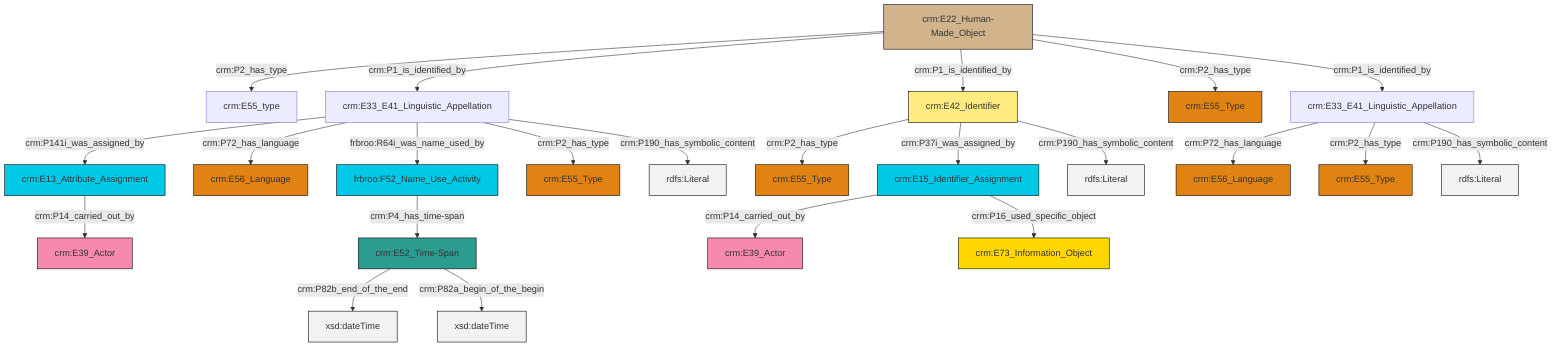 graph TD
classDef Literal fill:#f2f2f2,stroke:#000000;
classDef CRM_Entity fill:#FFFFFF,stroke:#000000;
classDef Temporal_Entity fill:#00C9E6, stroke:#000000;
classDef Type fill:#E18312, stroke:#000000;
classDef Time-Span fill:#2C9C91, stroke:#000000;
classDef Appellation fill:#FFEB7F, stroke:#000000;
classDef Place fill:#008836, stroke:#000000;
classDef Persistent_Item fill:#B266B2, stroke:#000000;
classDef Conceptual_Object fill:#FFD700, stroke:#000000;
classDef Physical_Thing fill:#D2B48C, stroke:#000000;
classDef Actor fill:#f58aad, stroke:#000000;
classDef PC_Classes fill:#4ce600, stroke:#000000;
classDef Multi fill:#cccccc,stroke:#000000;

8["crm:E42_Identifier"]:::Appellation -->|crm:P2_has_type| 9["crm:E55_Type"]:::Type
8["crm:E42_Identifier"]:::Appellation -->|crm:P37i_was_assigned_by| 12["crm:E15_Identifier_Assignment"]:::Temporal_Entity
15["crm:E22_Human-Made_Object"]:::Physical_Thing -->|crm:P2_has_type| 16["crm:E55_type"]:::Default
17["crm:E33_E41_Linguistic_Appellation"]:::Default -->|crm:P141i_was_assigned_by| 18["crm:E13_Attribute_Assignment"]:::Temporal_Entity
15["crm:E22_Human-Made_Object"]:::Physical_Thing -->|crm:P1_is_identified_by| 17["crm:E33_E41_Linguistic_Appellation"]:::Default
21["crm:E33_E41_Linguistic_Appellation"]:::Default -->|crm:P72_has_language| 22["crm:E56_Language"]:::Type
13["crm:E52_Time-Span"]:::Time-Span -->|crm:P82b_end_of_the_end| 27[xsd:dateTime]:::Literal
17["crm:E33_E41_Linguistic_Appellation"]:::Default -->|crm:P72_has_language| 10["crm:E56_Language"]:::Type
21["crm:E33_E41_Linguistic_Appellation"]:::Default -->|crm:P2_has_type| 28["crm:E55_Type"]:::Type
17["crm:E33_E41_Linguistic_Appellation"]:::Default -->|frbroo:R64i_was_name_used_by| 19["frbroo:F52_Name_Use_Activity"]:::Temporal_Entity
12["crm:E15_Identifier_Assignment"]:::Temporal_Entity -->|crm:P14_carried_out_by| 2["crm:E39_Actor"]:::Actor
17["crm:E33_E41_Linguistic_Appellation"]:::Default -->|crm:P2_has_type| 6["crm:E55_Type"]:::Type
15["crm:E22_Human-Made_Object"]:::Physical_Thing -->|crm:P1_is_identified_by| 8["crm:E42_Identifier"]:::Appellation
15["crm:E22_Human-Made_Object"]:::Physical_Thing -->|crm:P2_has_type| 4["crm:E55_Type"]:::Type
18["crm:E13_Attribute_Assignment"]:::Temporal_Entity -->|crm:P14_carried_out_by| 0["crm:E39_Actor"]:::Actor
21["crm:E33_E41_Linguistic_Appellation"]:::Default -->|crm:P190_has_symbolic_content| 34[rdfs:Literal]:::Literal
17["crm:E33_E41_Linguistic_Appellation"]:::Default -->|crm:P190_has_symbolic_content| 37[rdfs:Literal]:::Literal
19["frbroo:F52_Name_Use_Activity"]:::Temporal_Entity -->|crm:P4_has_time-span| 13["crm:E52_Time-Span"]:::Time-Span
13["crm:E52_Time-Span"]:::Time-Span -->|crm:P82a_begin_of_the_begin| 39[xsd:dateTime]:::Literal
15["crm:E22_Human-Made_Object"]:::Physical_Thing -->|crm:P1_is_identified_by| 21["crm:E33_E41_Linguistic_Appellation"]:::Default
12["crm:E15_Identifier_Assignment"]:::Temporal_Entity -->|crm:P16_used_specific_object| 23["crm:E73_Information_Object"]:::Conceptual_Object
8["crm:E42_Identifier"]:::Appellation -->|crm:P190_has_symbolic_content| 41[rdfs:Literal]:::Literal